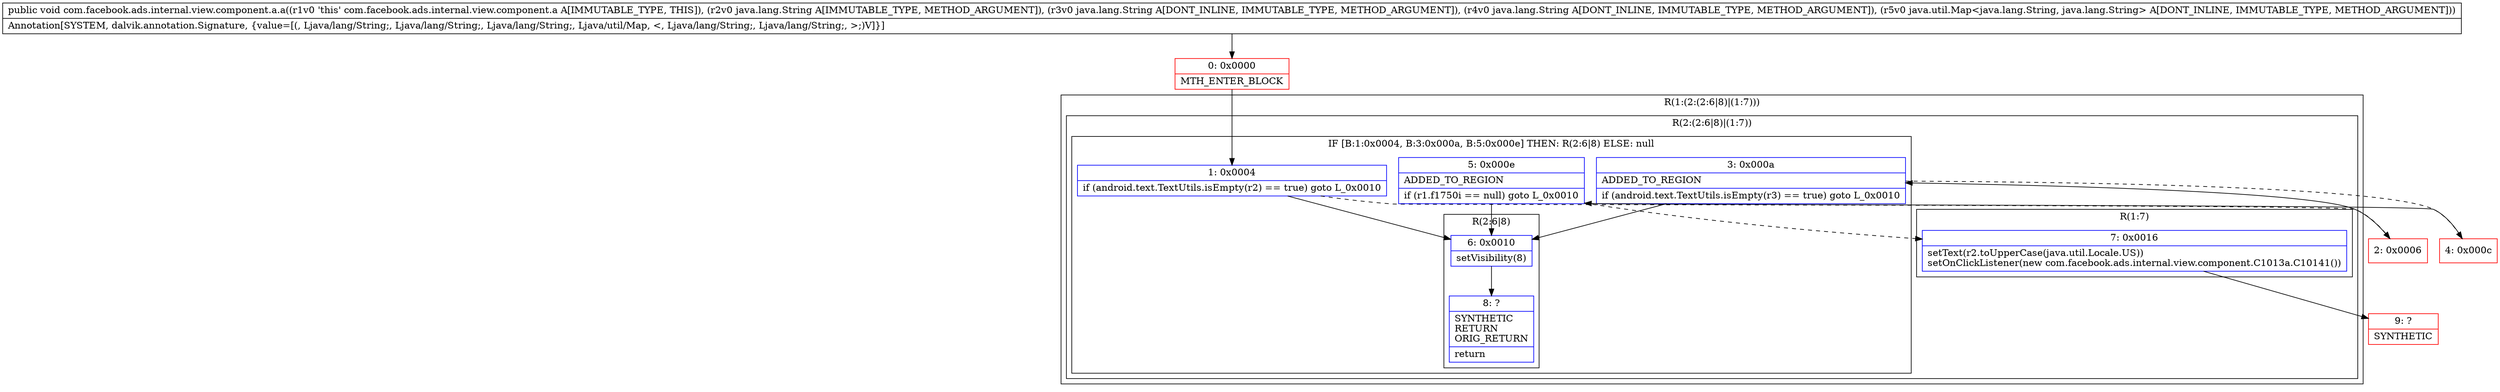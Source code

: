 digraph "CFG forcom.facebook.ads.internal.view.component.a.a(Ljava\/lang\/String;Ljava\/lang\/String;Ljava\/lang\/String;Ljava\/util\/Map;)V" {
subgraph cluster_Region_1388550064 {
label = "R(1:(2:(2:6|8)|(1:7)))";
node [shape=record,color=blue];
subgraph cluster_Region_186255303 {
label = "R(2:(2:6|8)|(1:7))";
node [shape=record,color=blue];
subgraph cluster_IfRegion_2062848964 {
label = "IF [B:1:0x0004, B:3:0x000a, B:5:0x000e] THEN: R(2:6|8) ELSE: null";
node [shape=record,color=blue];
Node_1 [shape=record,label="{1\:\ 0x0004|if (android.text.TextUtils.isEmpty(r2) == true) goto L_0x0010\l}"];
Node_3 [shape=record,label="{3\:\ 0x000a|ADDED_TO_REGION\l|if (android.text.TextUtils.isEmpty(r3) == true) goto L_0x0010\l}"];
Node_5 [shape=record,label="{5\:\ 0x000e|ADDED_TO_REGION\l|if (r1.f1750i == null) goto L_0x0010\l}"];
subgraph cluster_Region_1575617956 {
label = "R(2:6|8)";
node [shape=record,color=blue];
Node_6 [shape=record,label="{6\:\ 0x0010|setVisibility(8)\l}"];
Node_8 [shape=record,label="{8\:\ ?|SYNTHETIC\lRETURN\lORIG_RETURN\l|return\l}"];
}
}
subgraph cluster_Region_324691902 {
label = "R(1:7)";
node [shape=record,color=blue];
Node_7 [shape=record,label="{7\:\ 0x0016|setText(r2.toUpperCase(java.util.Locale.US))\lsetOnClickListener(new com.facebook.ads.internal.view.component.C1013a.C10141())\l}"];
}
}
}
Node_0 [shape=record,color=red,label="{0\:\ 0x0000|MTH_ENTER_BLOCK\l}"];
Node_2 [shape=record,color=red,label="{2\:\ 0x0006}"];
Node_4 [shape=record,color=red,label="{4\:\ 0x000c}"];
Node_9 [shape=record,color=red,label="{9\:\ ?|SYNTHETIC\l}"];
MethodNode[shape=record,label="{public void com.facebook.ads.internal.view.component.a.a((r1v0 'this' com.facebook.ads.internal.view.component.a A[IMMUTABLE_TYPE, THIS]), (r2v0 java.lang.String A[IMMUTABLE_TYPE, METHOD_ARGUMENT]), (r3v0 java.lang.String A[DONT_INLINE, IMMUTABLE_TYPE, METHOD_ARGUMENT]), (r4v0 java.lang.String A[DONT_INLINE, IMMUTABLE_TYPE, METHOD_ARGUMENT]), (r5v0 java.util.Map\<java.lang.String, java.lang.String\> A[DONT_INLINE, IMMUTABLE_TYPE, METHOD_ARGUMENT]))  | Annotation[SYSTEM, dalvik.annotation.Signature, \{value=[(, Ljava\/lang\/String;, Ljava\/lang\/String;, Ljava\/lang\/String;, Ljava\/util\/Map, \<, Ljava\/lang\/String;, Ljava\/lang\/String;, \>;)V]\}]\l}"];
MethodNode -> Node_0;
Node_1 -> Node_2[style=dashed];
Node_1 -> Node_6;
Node_3 -> Node_4[style=dashed];
Node_3 -> Node_6;
Node_5 -> Node_6;
Node_5 -> Node_7[style=dashed];
Node_6 -> Node_8;
Node_7 -> Node_9;
Node_0 -> Node_1;
Node_2 -> Node_3;
Node_4 -> Node_5;
}

